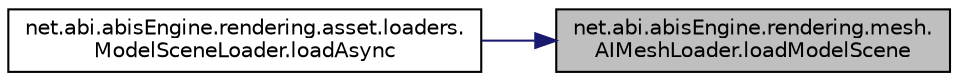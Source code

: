 digraph "net.abi.abisEngine.rendering.mesh.AIMeshLoader.loadModelScene"
{
 // LATEX_PDF_SIZE
  edge [fontname="Helvetica",fontsize="10",labelfontname="Helvetica",labelfontsize="10"];
  node [fontname="Helvetica",fontsize="10",shape=record];
  rankdir="RL";
  Node1 [label="net.abi.abisEngine.rendering.mesh.\lAIMeshLoader.loadModelScene",height=0.2,width=0.4,color="black", fillcolor="grey75", style="filled", fontcolor="black",tooltip=" "];
  Node1 -> Node2 [dir="back",color="midnightblue",fontsize="10",style="solid",fontname="Helvetica"];
  Node2 [label="net.abi.abisEngine.rendering.asset.loaders.\lModelSceneLoader.loadAsync",height=0.2,width=0.4,color="black", fillcolor="white", style="filled",URL="$d5/dc6/classnet_1_1abi_1_1abis_engine_1_1rendering_1_1asset_1_1loaders_1_1_model_scene_loader.html#a79adf527026405cfa106832d69c18cb9",tooltip=" "];
}
